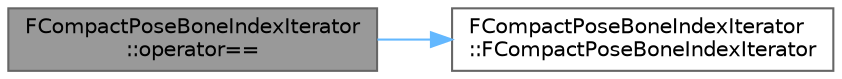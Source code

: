 digraph "FCompactPoseBoneIndexIterator::operator=="
{
 // INTERACTIVE_SVG=YES
 // LATEX_PDF_SIZE
  bgcolor="transparent";
  edge [fontname=Helvetica,fontsize=10,labelfontname=Helvetica,labelfontsize=10];
  node [fontname=Helvetica,fontsize=10,shape=box,height=0.2,width=0.4];
  rankdir="LR";
  Node1 [id="Node000001",label="FCompactPoseBoneIndexIterator\l::operator==",height=0.2,width=0.4,color="gray40", fillcolor="grey60", style="filled", fontcolor="black",tooltip=" "];
  Node1 -> Node2 [id="edge1_Node000001_Node000002",color="steelblue1",style="solid",tooltip=" "];
  Node2 [id="Node000002",label="FCompactPoseBoneIndexIterator\l::FCompactPoseBoneIndexIterator",height=0.2,width=0.4,color="grey40", fillcolor="white", style="filled",URL="$d1/d91/structFCompactPoseBoneIndexIterator.html#a130696ccd6041e1d081e580812c94f73",tooltip=" "];
}
